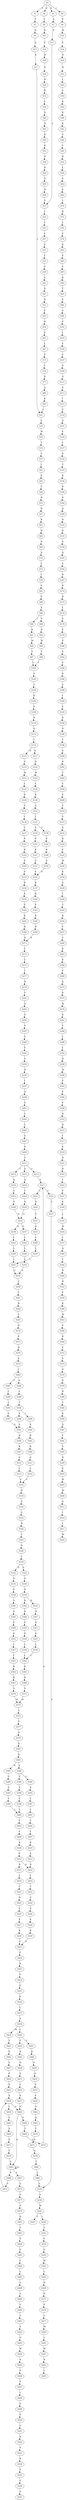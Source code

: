 strict digraph  {
	S0 -> S1 [ label = S ];
	S0 -> S2 [ label = I ];
	S0 -> S3 [ label = K ];
	S0 -> S4 [ label = D ];
	S1 -> S5 [ label = V ];
	S2 -> S6 [ label = V ];
	S3 -> S7 [ label = A ];
	S4 -> S8 [ label = L ];
	S5 -> S9 [ label = D ];
	S6 -> S10 [ label = M ];
	S7 -> S11 [ label = N ];
	S8 -> S12 [ label = R ];
	S9 -> S13 [ label = Q ];
	S10 -> S14 [ label = E ];
	S11 -> S15 [ label = C ];
	S12 -> S16 [ label = F ];
	S13 -> S17 [ label = K ];
	S14 -> S18 [ label = N ];
	S15 -> S19 [ label = L ];
	S16 -> S20 [ label = R ];
	S17 -> S21 [ label = L ];
	S18 -> S22 [ label = H ];
	S19 -> S23 [ label = T ];
	S20 -> S24 [ label = S ];
	S21 -> S25 [ label = L ];
	S22 -> S26 [ label = L ];
	S23 -> S27 [ label = C ];
	S24 -> S28 [ label = H ];
	S25 -> S29 [ label = M ];
	S26 -> S30 [ label = V ];
	S27 -> S31 [ label = E ];
	S28 -> S32 [ label = R ];
	S29 -> S33 [ label = T ];
	S30 -> S34 [ label = K ];
	S31 -> S35 [ label = C ];
	S32 -> S36 [ label = L ];
	S33 -> S37 [ label = L ];
	S34 -> S38 [ label = K ];
	S35 -> S39 [ label = G ];
	S36 -> S40 [ label = S ];
	S37 -> S41 [ label = I ];
	S38 -> S42 [ label = K ];
	S39 -> S43 [ label = V ];
	S40 -> S44 [ label = D ];
	S41 -> S45 [ label = E ];
	S42 -> S46 [ label = V ];
	S43 -> S47 [ label = A ];
	S44 -> S48 [ label = K ];
	S45 -> S49 [ label = Y ];
	S46 -> S50 [ label = Y ];
	S47 -> S51 [ label = H ];
	S48 -> S52 [ label = K ];
	S49 -> S53 [ label = N ];
	S50 -> S54 [ label = R ];
	S51 -> S55 [ label = P ];
	S52 -> S56 [ label = N ];
	S53 -> S57 [ label = N ];
	S54 -> S58 [ label = L ];
	S55 -> S59 [ label = R ];
	S56 -> S60 [ label = K ];
	S57 -> S61 [ label = R ];
	S58 -> S62 [ label = V ];
	S59 -> S63 [ label = P ];
	S60 -> S64 [ label = A ];
	S61 -> S65 [ label = H ];
	S62 -> S66 [ label = V ];
	S63 -> S67 [ label = L ];
	S64 -> S68 [ label = N ];
	S65 -> S69 [ label = A ];
	S66 -> S70 [ label = L ];
	S67 -> S71 [ label = S ];
	S68 -> S15 [ label = C ];
	S69 -> S72 [ label = A ];
	S70 -> S73 [ label = R ];
	S71 -> S74 [ label = I ];
	S72 -> S75 [ label = L ];
	S73 -> S76 [ label = L ];
	S74 -> S77 [ label = D ];
	S75 -> S78 [ label = I ];
	S76 -> S79 [ label = V ];
	S77 -> S80 [ label = Q ];
	S78 -> S81 [ label = V ];
	S79 -> S82 [ label = K ];
	S80 -> S83 [ label = K ];
	S81 -> S84 [ label = P ];
	S82 -> S85 [ label = S ];
	S83 -> S21 [ label = L ];
	S84 -> S86 [ label = A ];
	S85 -> S87 [ label = Y ];
	S86 -> S88 [ label = I ];
	S86 -> S89 [ label = V ];
	S87 -> S90 [ label = R ];
	S88 -> S91 [ label = D ];
	S89 -> S92 [ label = D ];
	S90 -> S93 [ label = T ];
	S91 -> S94 [ label = M ];
	S92 -> S95 [ label = M ];
	S93 -> S96 [ label = E ];
	S94 -> S97 [ label = T ];
	S95 -> S98 [ label = T ];
	S96 -> S99 [ label = G ];
	S97 -> S100 [ label = T ];
	S98 -> S100 [ label = T ];
	S99 -> S101 [ label = E ];
	S100 -> S102 [ label = S ];
	S101 -> S103 [ label = L ];
	S102 -> S104 [ label = Y ];
	S103 -> S105 [ label = F ];
	S104 -> S106 [ label = E ];
	S105 -> S107 [ label = T ];
	S106 -> S108 [ label = P ];
	S107 -> S109 [ label = G ];
	S108 -> S110 [ label = N ];
	S109 -> S111 [ label = A ];
	S110 -> S112 [ label = Q ];
	S111 -> S113 [ label = G ];
	S112 -> S114 [ label = I ];
	S113 -> S115 [ label = I ];
	S114 -> S116 [ label = Q ];
	S114 -> S117 [ label = R ];
	S115 -> S118 [ label = T ];
	S116 -> S119 [ label = E ];
	S117 -> S120 [ label = Q ];
	S118 -> S121 [ label = Q ];
	S119 -> S122 [ label = M ];
	S120 -> S123 [ label = M ];
	S121 -> S124 [ label = E ];
	S122 -> S125 [ label = L ];
	S123 -> S126 [ label = L ];
	S124 -> S127 [ label = I ];
	S125 -> S128 [ label = K ];
	S126 -> S129 [ label = K ];
	S127 -> S130 [ label = G ];
	S128 -> S131 [ label = V ];
	S129 -> S132 [ label = A ];
	S130 -> S133 [ label = T ];
	S131 -> S134 [ label = I ];
	S132 -> S135 [ label = I ];
	S133 -> S136 [ label = R ];
	S134 -> S137 [ label = T ];
	S135 -> S138 [ label = T ];
	S135 -> S139 [ label = S ];
	S136 -> S140 [ label = R ];
	S137 -> S141 [ label = P ];
	S138 -> S142 [ label = P ];
	S139 -> S143 [ label = P ];
	S140 -> S144 [ label = R ];
	S141 -> S145 [ label = R ];
	S142 -> S146 [ label = K ];
	S143 -> S147 [ label = K ];
	S144 -> S148 [ label = Q ];
	S145 -> S149 [ label = S ];
	S146 -> S150 [ label = S ];
	S147 -> S151 [ label = S ];
	S148 -> S152 [ label = N ];
	S149 -> S153 [ label = S ];
	S150 -> S154 [ label = S ];
	S151 -> S154 [ label = S ];
	S152 -> S155 [ label = N ];
	S153 -> S156 [ label = R ];
	S154 -> S157 [ label = R ];
	S155 -> S158 [ label = A ];
	S156 -> S159 [ label = K ];
	S157 -> S160 [ label = R ];
	S158 -> S161 [ label = Q ];
	S159 -> S162 [ label = P ];
	S160 -> S163 [ label = P ];
	S161 -> S164 [ label = S ];
	S162 -> S165 [ label = R ];
	S163 -> S166 [ label = R ];
	S164 -> S167 [ label = R ];
	S165 -> S168 [ label = H ];
	S166 -> S169 [ label = H ];
	S167 -> S170 [ label = R ];
	S168 -> S171 [ label = N ];
	S169 -> S171 [ label = N ];
	S170 -> S172 [ label = R ];
	S171 -> S173 [ label = L ];
	S172 -> S174 [ label = L ];
	S173 -> S175 [ label = L ];
	S174 -> S176 [ label = A ];
	S175 -> S177 [ label = I ];
	S176 -> S178 [ label = E ];
	S177 -> S179 [ label = D ];
	S178 -> S180 [ label = E ];
	S179 -> S181 [ label = V ];
	S180 -> S182 [ label = S ];
	S181 -> S183 [ label = A ];
	S182 -> S184 [ label = F ];
	S183 -> S185 [ label = G ];
	S184 -> S186 [ label = D ];
	S185 -> S187 [ label = V ];
	S186 -> S188 [ label = S ];
	S187 -> S189 [ label = V ];
	S188 -> S190 [ label = I ];
	S189 -> S191 [ label = E ];
	S190 -> S192 [ label = E ];
	S191 -> S193 [ label = S ];
	S192 -> S194 [ label = D ];
	S193 -> S195 [ label = D ];
	S194 -> S196 [ label = D ];
	S195 -> S197 [ label = I ];
	S196 -> S198 [ label = T ];
	S197 -> S199 [ label = A ];
	S198 -> S200 [ label = S ];
	S199 -> S201 [ label = V ];
	S200 -> S202 [ label = R ];
	S201 -> S203 [ label = L ];
	S202 -> S204 [ label = C ];
	S203 -> S205 [ label = L ];
	S204 -> S206 [ label = C ];
	S205 -> S207 [ label = A ];
	S206 -> S208 [ label = S ];
	S207 -> S209 [ label = D ];
	S208 -> S210 [ label = F ];
	S209 -> S211 [ label = T ];
	S210 -> S212 [ label = V ];
	S211 -> S213 [ label = S ];
	S211 -> S214 [ label = T ];
	S211 -> S215 [ label = A ];
	S212 -> S216 [ label = S ];
	S213 -> S217 [ label = Q ];
	S214 -> S218 [ label = Q ];
	S215 -> S219 [ label = Q ];
	S216 -> S220 [ label = R ];
	S217 -> S221 [ label = C ];
	S217 -> S222 [ label = Y ];
	S218 -> S223 [ label = C ];
	S219 -> S224 [ label = C ];
	S220 -> S225 [ label = F ];
	S221 -> S226 [ label = G ];
	S222 -> S227 [ label = L ];
	S223 -> S228 [ label = G ];
	S224 -> S229 [ label = G ];
	S225 -> S230 [ label = M ];
	S226 -> S231 [ label = Y ];
	S227 -> S232 [ label = A ];
	S228 -> S233 [ label = H ];
	S229 -> S233 [ label = H ];
	S230 -> S234 [ label = K ];
	S231 -> S235 [ label = D ];
	S232 -> S236 [ label = A ];
	S233 -> S237 [ label = E ];
	S233 -> S238 [ label = D ];
	S234 -> S239 [ label = A ];
	S235 -> S240 [ label = L ];
	S236 -> S241 [ label = M ];
	S237 -> S242 [ label = L ];
	S238 -> S243 [ label = L ];
	S239 -> S244 [ label = I ];
	S240 -> S245 [ label = L ];
	S241 -> S246 [ label = I ];
	S241 -> S247 [ label = V ];
	S242 -> S248 [ label = L ];
	S243 -> S249 [ label = L ];
	S244 -> S250 [ label = F ];
	S245 -> S251 [ label = L ];
	S246 -> S252 [ label = C ];
	S248 -> S253 [ label = L ];
	S249 -> S251 [ label = L ];
	S250 -> S254 [ label = R ];
	S251 -> S255 [ label = Q ];
	S252 -> S256 [ label = F ];
	S253 -> S255 [ label = Q ];
	S254 -> S257 [ label = Y ];
	S255 -> S258 [ label = L ];
	S256 -> S259 [ label = G ];
	S257 -> S260 [ label = C ];
	S258 -> S261 [ label = I ];
	S259 -> S262 [ label = M ];
	S260 -> S263 [ label = R ];
	S261 -> S264 [ label = D ];
	S262 -> S265 [ label = L ];
	S263 -> S266 [ label = K ];
	S264 -> S267 [ label = L ];
	S265 -> S268 [ label = N ];
	S266 -> S269 [ label = V ];
	S267 -> S270 [ label = N ];
	S268 -> S271 [ label = D ];
	S269 -> S272 [ label = Q ];
	S270 -> S273 [ label = E ];
	S271 -> S274 [ label = P ];
	S272 -> S275 [ label = K ];
	S273 -> S276 [ label = N ];
	S274 -> S277 [ label = L ];
	S275 -> S278 [ label = W ];
	S276 -> S279 [ label = E ];
	S277 -> S280 [ label = M ];
	S278 -> S281 [ label = R ];
	S279 -> S282 [ label = I ];
	S280 -> S283 [ label = L ];
	S281 -> S284 [ label = P ];
	S282 -> S285 [ label = T ];
	S282 -> S286 [ label = A ];
	S283 -> S287 [ label = M ];
	S284 -> S288 [ label = L ];
	S285 -> S289 [ label = I ];
	S286 -> S290 [ label = I ];
	S287 -> S291 [ label = R ];
	S288 -> S292 [ label = L ];
	S289 -> S293 [ label = T ];
	S290 -> S294 [ label = T ];
	S291 -> S295 [ label = L ];
	S292 -> S296 [ label = N ];
	S293 -> S297 [ label = V ];
	S294 -> S298 [ label = V ];
	S294 -> S299 [ label = I ];
	S296 -> S300 [ label = M ];
	S297 -> S301 [ label = A ];
	S298 -> S301 [ label = A ];
	S299 -> S302 [ label = A ];
	S300 -> S303 [ label = P ];
	S301 -> S304 [ label = N ];
	S302 -> S305 [ label = D ];
	S303 -> S306 [ label = P ];
	S304 -> S307 [ label = R ];
	S305 -> S308 [ label = R ];
	S306 -> S309 [ label = P ];
	S307 -> S310 [ label = G ];
	S308 -> S311 [ label = G ];
	S309 -> S312 [ label = R ];
	S310 -> S313 [ label = L ];
	S311 -> S314 [ label = L ];
	S312 -> S315 [ label = N ];
	S313 -> S316 [ label = V ];
	S314 -> S316 [ label = V ];
	S315 -> S317 [ label = I ];
	S316 -> S318 [ label = D ];
	S317 -> S319 [ label = E ];
	S318 -> S320 [ label = V ];
	S319 -> S321 [ label = N ];
	S320 -> S322 [ label = C ];
	S321 -> S323 [ label = R ];
	S322 -> S324 [ label = N ];
	S323 -> S325 [ label = I ];
	S324 -> S326 [ label = I ];
	S325 -> S327 [ label = F ];
	S326 -> S328 [ label = N ];
	S327 -> S329 [ label = K ];
	S328 -> S330 [ label = L ];
	S329 -> S331 [ label = L ];
	S330 -> S332 [ label = D ];
	S330 -> S333 [ label = E ];
	S331 -> S334 [ label = W ];
	S332 -> S335 [ label = G ];
	S333 -> S336 [ label = G ];
	S334 -> S337 [ label = L ];
	S335 -> S338 [ label = S ];
	S336 -> S339 [ label = N ];
	S337 -> S340 [ label = Q ];
	S338 -> S341 [ label = S ];
	S339 -> S342 [ label = K ];
	S339 -> S343 [ label = R ];
	S340 -> S344 [ label = T ];
	S341 -> S345 [ label = S ];
	S342 -> S346 [ label = K ];
	S343 -> S347 [ label = N ];
	S344 -> S348 [ label = R ];
	S345 -> S349 [ label = E ];
	S346 -> S350 [ label = E ];
	S347 -> S351 [ label = E ];
	S348 -> S352 [ label = H ];
	S349 -> S353 [ label = E ];
	S350 -> S354 [ label = E ];
	S351 -> S355 [ label = E ];
	S352 -> S356 [ label = F ];
	S353 -> S357 [ label = L ];
	S354 -> S358 [ label = L ];
	S355 -> S359 [ label = L ];
	S356 -> S360 [ label = K ];
	S357 -> S361 [ label = I ];
	S358 -> S362 [ label = L ];
	S359 -> S362 [ label = L ];
	S360 -> S363 [ label = W ];
	S361 -> S364 [ label = K ];
	S362 -> S365 [ label = K ];
	S363 -> S366 [ label = E ];
	S364 -> S367 [ label = K ];
	S365 -> S368 [ label = K ];
	S366 -> S369 [ label = R ];
	S367 -> S370 [ label = V ];
	S368 -> S371 [ label = V ];
	S369 -> S372 [ label = E ];
	S370 -> S373 [ label = M ];
	S371 -> S373 [ label = M ];
	S372 -> S374 [ label = S ];
	S373 -> S375 [ label = Y ];
	S374 -> S376 [ label = D ];
	S375 -> S377 [ label = Y ];
	S376 -> S378 [ label = D ];
	S377 -> S379 [ label = D ];
	S378 -> S380 [ label = H ];
	S379 -> S381 [ label = G ];
	S380 -> S382 [ label = T ];
	S381 -> S383 [ label = K ];
	S382 -> S384 [ label = K ];
	S383 -> S385 [ label = D ];
	S383 -> S386 [ label = E ];
	S384 -> S387 [ label = Q ];
	S385 -> S388 [ label = C ];
	S386 -> S389 [ label = S ];
	S386 -> S390 [ label = C ];
	S387 -> S391 [ label = F ];
	S388 -> S392 [ label = A ];
	S389 -> S393 [ label = A ];
	S390 -> S394 [ label = A ];
	S391 -> S395 [ label = S ];
	S392 -> S396 [ label = L ];
	S393 -> S397 [ label = L ];
	S394 -> S398 [ label = L ];
	S395 -> S399 [ label = N ];
	S396 -> S400 [ label = L ];
	S397 -> S401 [ label = L ];
	S398 -> S400 [ label = L ];
	S399 -> S402 [ label = S ];
	S400 -> S403 [ label = F ];
	S401 -> S404 [ label = Y ];
	S402 -> S405 [ label = M ];
	S403 -> S406 [ label = L ];
	S404 -> S407 [ label = L ];
	S405 -> S408 [ label = M ];
	S406 -> S409 [ label = K ];
	S407 -> S410 [ label = K ];
	S408 -> S411 [ label = A ];
	S409 -> S412 [ label = E ];
	S410 -> S413 [ label = E ];
	S411 -> S414 [ label = I ];
	S412 -> S415 [ label = N ];
	S412 -> S416 [ label = D ];
	S413 -> S416 [ label = D ];
	S414 -> S417 [ label = L ];
	S415 -> S418 [ label = L ];
	S416 -> S419 [ label = L ];
	S417 -> S420 [ label = M ];
	S418 -> S421 [ label = T ];
	S419 -> S422 [ label = T ];
	S421 -> S423 [ label = N ];
	S422 -> S424 [ label = T ];
	S423 -> S425 [ label = E ];
	S424 -> S426 [ label = E ];
	S425 -> S427 [ label = E ];
	S426 -> S428 [ label = E ];
	S427 -> S429 [ label = K ];
	S428 -> S430 [ label = K ];
	S429 -> S431 [ label = V ];
	S430 -> S431 [ label = V ];
	S431 -> S432 [ label = E ];
	S432 -> S433 [ label = R ];
	S433 -> S434 [ label = V ];
	S434 -> S435 [ label = D ];
	S435 -> S436 [ label = K ];
	S436 -> S437 [ label = L ];
	S437 -> S438 [ label = A ];
	S438 -> S439 [ label = M ];
	S438 -> S440 [ label = L ];
	S439 -> S441 [ label = V ];
	S440 -> S442 [ label = F ];
	S440 -> S443 [ label = Y ];
	S441 -> S444 [ label = E ];
	S442 -> S445 [ label = R ];
	S443 -> S446 [ label = K ];
	S444 -> S447 [ label = S ];
	S445 -> S448 [ label = N ];
	S446 -> S449 [ label = D ];
	S447 -> S450 [ label = P ];
	S448 -> S451 [ label = P ];
	S449 -> S452 [ label = P ];
	S450 -> S453 [ label = S ];
	S451 -> S454 [ label = S ];
	S452 -> S455 [ label = S ];
	S453 -> S456 [ label = S ];
	S454 -> S457 [ label = S ];
	S455 -> S458 [ label = S ];
	S456 -> S459 [ label = L ];
	S456 -> S460 [ label = S ];
	S457 -> S460 [ label = S ];
	S458 -> S461 [ label = A ];
	S459 -> S462 [ label = L ];
	S460 -> S463 [ label = S ];
	S460 -> S464 [ label = D ];
	S461 -> S465 [ label = D ];
	S462 -> S466 [ label = S ];
	S463 -> S467 [ label = A ];
	S463 -> S468 [ label = P ];
	S463 -> S463 [ label = S ];
	S464 -> S469 [ label = T ];
	S465 -> S470 [ label = T ];
	S466 -> S471 [ label = S ];
	S467 -> S472 [ label = G ];
	S468 -> S473 [ label = S ];
	S469 -> S474 [ label = S ];
	S470 -> S475 [ label = G ];
	S471 -> S476 [ label = S ];
	S472 -> S477 [ label = S ];
	S473 -> S456 [ label = S ];
	S474 -> S217 [ label = Q ];
	S475 -> S478 [ label = Q ];
	S476 -> S463 [ label = S ];
	S477 -> S479 [ label = P ];
	S478 -> S480 [ label = Y ];
	S479 -> S481 [ label = D ];
	S480 -> S482 [ label = L ];
	S481 -> S483 [ label = T ];
	S482 -> S232 [ label = A ];
	S483 -> S484 [ label = S ];
	S484 -> S485 [ label = P ];
	S485 -> S486 [ label = C ];
	S486 -> S487 [ label = L ];
	S487 -> S488 [ label = A ];
	S488 -> S489 [ label = A ];
	S489 -> S490 [ label = V ];
	S490 -> S491 [ label = T ];
	S491 -> S492 [ label = A ];
	S492 -> S493 [ label = G ];
	S493 -> S494 [ label = W ];
	S494 -> S495 [ label = S ];
	S495 -> S496 [ label = P ];
	S496 -> S497 [ label = P ];
	S497 -> S498 [ label = L ];
	S498 -> S499 [ label = G ];
	S499 -> S500 [ label = P ];
	S500 -> S501 [ label = S ];
	S501 -> S502 [ label = R ];
	S502 -> S503 [ label = P ];
	S503 -> S504 [ label = R ];
	S504 -> S505 [ label = S ];
	S505 -> S506 [ label = G ];
	S506 -> S507 [ label = P ];
}
